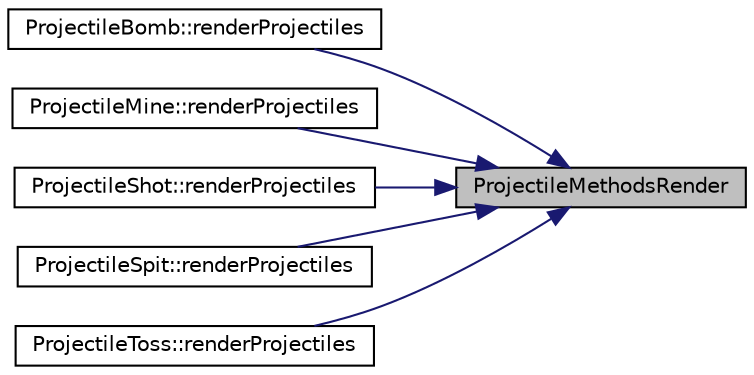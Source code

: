 digraph "ProjectileMethodsRender"
{
 // LATEX_PDF_SIZE
  edge [fontname="Helvetica",fontsize="10",labelfontname="Helvetica",labelfontsize="10"];
  node [fontname="Helvetica",fontsize="10",shape=record];
  rankdir="RL";
  Node1 [label="ProjectileMethodsRender",height=0.2,width=0.4,color="black", fillcolor="grey75", style="filled", fontcolor="black",tooltip=" "];
  Node1 -> Node2 [dir="back",color="midnightblue",fontsize="10",style="solid",fontname="Helvetica"];
  Node2 [label="ProjectileBomb::renderProjectiles",height=0.2,width=0.4,color="black", fillcolor="white", style="filled",URL="$class_projectile_bomb.html#a782addbc641ae0fc7163129febc7e8b3",tooltip=" "];
  Node1 -> Node3 [dir="back",color="midnightblue",fontsize="10",style="solid",fontname="Helvetica"];
  Node3 [label="ProjectileMine::renderProjectiles",height=0.2,width=0.4,color="black", fillcolor="white", style="filled",URL="$class_projectile_mine.html#ac9e55bd010dda672b04f63aa28be40f1",tooltip=" "];
  Node1 -> Node4 [dir="back",color="midnightblue",fontsize="10",style="solid",fontname="Helvetica"];
  Node4 [label="ProjectileShot::renderProjectiles",height=0.2,width=0.4,color="black", fillcolor="white", style="filled",URL="$class_projectile_shot.html#a46cad436bd3a9f50478c66e9933a1c4f",tooltip=" "];
  Node1 -> Node5 [dir="back",color="midnightblue",fontsize="10",style="solid",fontname="Helvetica"];
  Node5 [label="ProjectileSpit::renderProjectiles",height=0.2,width=0.4,color="black", fillcolor="white", style="filled",URL="$class_projectile_spit.html#ad35b3a2f7f4f178ad19697b47031acbc",tooltip=" "];
  Node1 -> Node6 [dir="back",color="midnightblue",fontsize="10",style="solid",fontname="Helvetica"];
  Node6 [label="ProjectileToss::renderProjectiles",height=0.2,width=0.4,color="black", fillcolor="white", style="filled",URL="$class_projectile_toss.html#a6268d72cb945a7e0dcefcb4f05108306",tooltip=" "];
}
